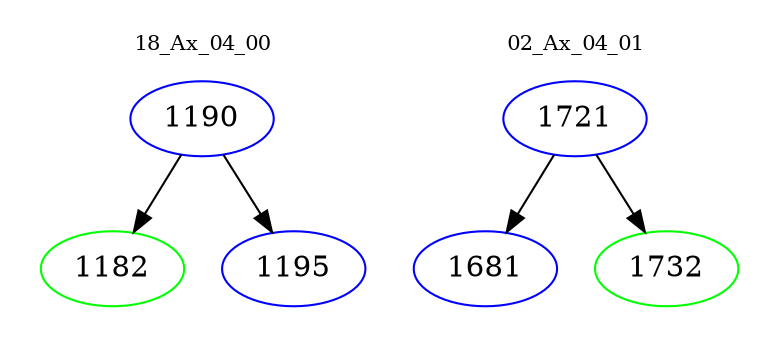 digraph{
subgraph cluster_0 {
color = white
label = "18_Ax_04_00";
fontsize=10;
T0_1190 [label="1190", color="blue"]
T0_1190 -> T0_1182 [color="black"]
T0_1182 [label="1182", color="green"]
T0_1190 -> T0_1195 [color="black"]
T0_1195 [label="1195", color="blue"]
}
subgraph cluster_1 {
color = white
label = "02_Ax_04_01";
fontsize=10;
T1_1721 [label="1721", color="blue"]
T1_1721 -> T1_1681 [color="black"]
T1_1681 [label="1681", color="blue"]
T1_1721 -> T1_1732 [color="black"]
T1_1732 [label="1732", color="green"]
}
}
